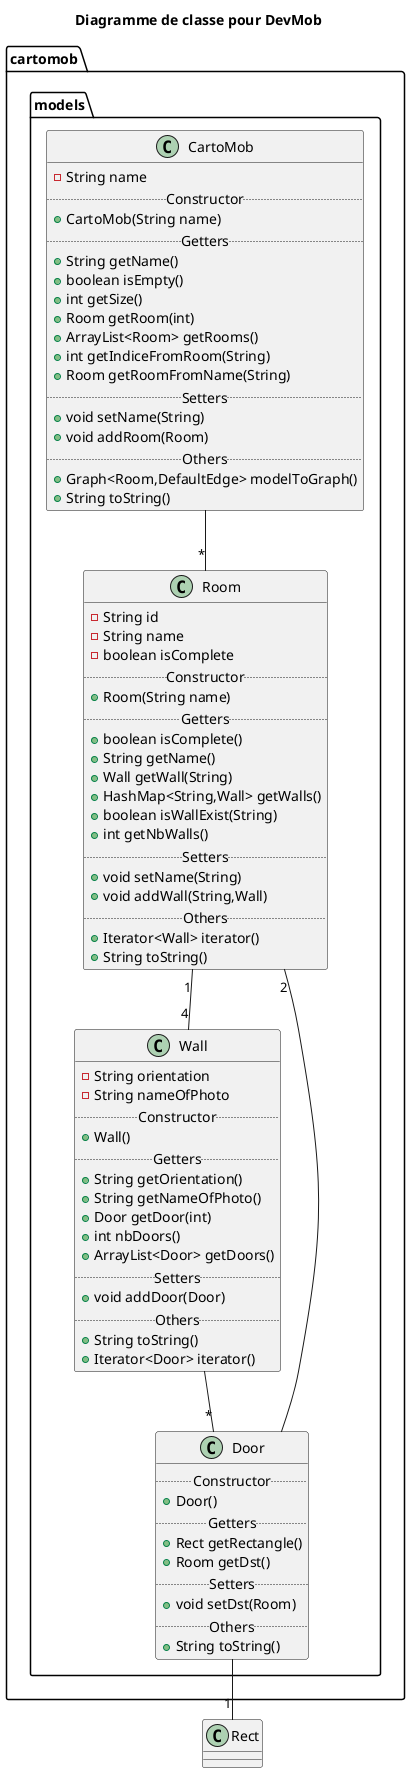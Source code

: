 @startuml

title Diagramme de classe pour DevMob

package cartomob {
    package models {
        class CartoMob {
            - String name
            ..Constructor..
            + CartoMob(String name)
            ..Getters..
            + String getName()
            + boolean isEmpty()
            + int getSize()
            + Room getRoom(int)
            + ArrayList<Room> getRooms()
            + int getIndiceFromRoom(String)
            + Room getRoomFromName(String)
            ..Setters..
            + void setName(String)
            + void addRoom(Room)
            ..Others..
            + Graph<Room,DefaultEdge> modelToGraph()
            + String toString()
        }

        class Room {
            - String id
            - String name
            - boolean isComplete
            ..Constructor..
            + Room(String name)
            ..Getters..
            + boolean isComplete()
            + String getName()
            + Wall getWall(String)
            + HashMap<String,Wall> getWalls()
            + boolean isWallExist(String)
            + int getNbWalls()
            ..Setters..
            + void setName(String)
            + void addWall(String,Wall)
            ..Others..
            + Iterator<Wall> iterator()
            + String toString()
        }

        class Wall {
            - String orientation
            - String nameOfPhoto
            ..Constructor..
            + Wall()
            ..Getters..
            + String getOrientation()
            + String getNameOfPhoto()
            + Door getDoor(int)
            + int nbDoors()
            + ArrayList<Door> getDoors()
            ..Setters..
            + void addDoor(Door)
            ..Others..
            + String toString()
            + Iterator<Door> iterator()
        }

        class Door {
            ..Constructor..
            + Door()
            ..Getters..
            + Rect getRectangle()
            + Room getDst()
            ..Setters..
            + void setDst(Room)
            ..Others..
            + String toString()
        }
    }
}

CartoMob --"*" Room
Room "1"--"4" Wall
Wall --"*" Door
Door --"1" Rect
Door --"2" Room

@enduml